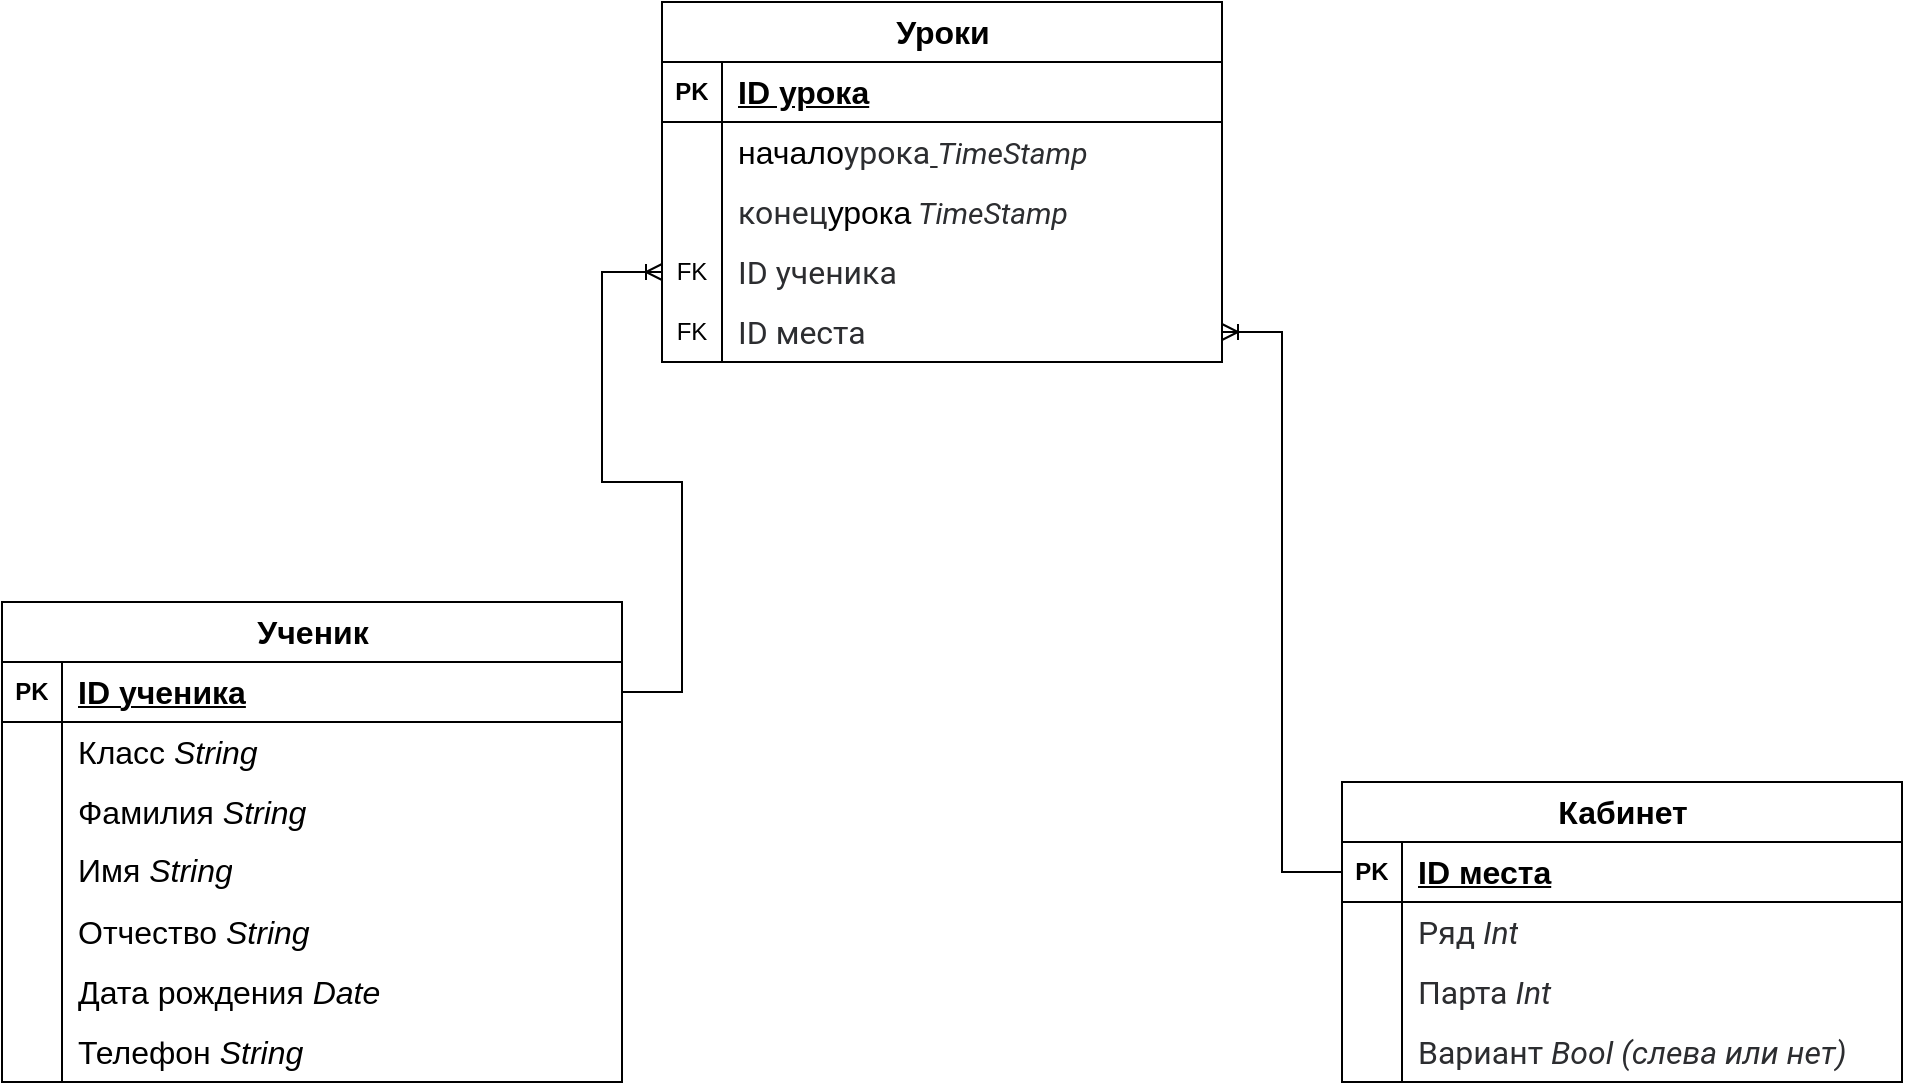 <mxfile version="21.2.3" type="github">
  <diagram name="Страница 1" id="Hz3bdUVL6ldet0Gd_fwV">
    <mxGraphModel dx="2261" dy="1935" grid="1" gridSize="10" guides="1" tooltips="1" connect="1" arrows="1" fold="1" page="1" pageScale="1" pageWidth="827" pageHeight="1169" math="0" shadow="0">
      <root>
        <mxCell id="0" />
        <mxCell id="1" parent="0" />
        <mxCell id="nngFoJDKILA1ESGJBJHr-27" value="&lt;font style=&quot;font-size: 16px;&quot;&gt;Ученик&lt;/font&gt;" style="shape=table;startSize=30;container=1;collapsible=1;childLayout=tableLayout;fixedRows=1;rowLines=0;fontStyle=1;align=center;resizeLast=1;html=1;" vertex="1" parent="1">
          <mxGeometry x="-810" y="-560" width="310" height="240" as="geometry" />
        </mxCell>
        <mxCell id="nngFoJDKILA1ESGJBJHr-28" value="" style="shape=tableRow;horizontal=0;startSize=0;swimlaneHead=0;swimlaneBody=0;fillColor=none;collapsible=0;dropTarget=0;points=[[0,0.5],[1,0.5]];portConstraint=eastwest;top=0;left=0;right=0;bottom=1;fontSize=16;" vertex="1" parent="nngFoJDKILA1ESGJBJHr-27">
          <mxGeometry y="30" width="310" height="30" as="geometry" />
        </mxCell>
        <mxCell id="nngFoJDKILA1ESGJBJHr-29" value="PK" style="shape=partialRectangle;connectable=0;fillColor=none;top=0;left=0;bottom=0;right=0;fontStyle=1;overflow=hidden;whiteSpace=wrap;html=1;" vertex="1" parent="nngFoJDKILA1ESGJBJHr-28">
          <mxGeometry width="30" height="30" as="geometry">
            <mxRectangle width="30" height="30" as="alternateBounds" />
          </mxGeometry>
        </mxCell>
        <mxCell id="nngFoJDKILA1ESGJBJHr-30" value="&lt;font style=&quot;font-size: 16px;&quot;&gt;ID ученика&lt;/font&gt;" style="shape=partialRectangle;connectable=0;fillColor=none;top=0;left=0;bottom=0;right=0;align=left;spacingLeft=6;fontStyle=5;overflow=hidden;whiteSpace=wrap;html=1;" vertex="1" parent="nngFoJDKILA1ESGJBJHr-28">
          <mxGeometry x="30" width="280" height="30" as="geometry">
            <mxRectangle width="280" height="30" as="alternateBounds" />
          </mxGeometry>
        </mxCell>
        <mxCell id="nngFoJDKILA1ESGJBJHr-31" value="" style="shape=tableRow;horizontal=0;startSize=0;swimlaneHead=0;swimlaneBody=0;fillColor=none;collapsible=0;dropTarget=0;points=[[0,0.5],[1,0.5]];portConstraint=eastwest;top=0;left=0;right=0;bottom=0;" vertex="1" parent="nngFoJDKILA1ESGJBJHr-27">
          <mxGeometry y="60" width="310" height="30" as="geometry" />
        </mxCell>
        <mxCell id="nngFoJDKILA1ESGJBJHr-32" value="" style="shape=partialRectangle;connectable=0;fillColor=none;top=0;left=0;bottom=0;right=0;editable=1;overflow=hidden;whiteSpace=wrap;html=1;" vertex="1" parent="nngFoJDKILA1ESGJBJHr-31">
          <mxGeometry width="30" height="30" as="geometry">
            <mxRectangle width="30" height="30" as="alternateBounds" />
          </mxGeometry>
        </mxCell>
        <mxCell id="nngFoJDKILA1ESGJBJHr-33" value="Класс &lt;i&gt;String&lt;/i&gt;" style="shape=partialRectangle;connectable=0;fillColor=none;top=0;left=0;bottom=0;right=0;align=left;spacingLeft=6;overflow=hidden;whiteSpace=wrap;html=1;fontSize=16;" vertex="1" parent="nngFoJDKILA1ESGJBJHr-31">
          <mxGeometry x="30" width="280" height="30" as="geometry">
            <mxRectangle width="280" height="30" as="alternateBounds" />
          </mxGeometry>
        </mxCell>
        <mxCell id="nngFoJDKILA1ESGJBJHr-34" value="" style="shape=tableRow;horizontal=0;startSize=0;swimlaneHead=0;swimlaneBody=0;fillColor=none;collapsible=0;dropTarget=0;points=[[0,0.5],[1,0.5]];portConstraint=eastwest;top=0;left=0;right=0;bottom=0;" vertex="1" parent="nngFoJDKILA1ESGJBJHr-27">
          <mxGeometry y="90" width="310" height="30" as="geometry" />
        </mxCell>
        <mxCell id="nngFoJDKILA1ESGJBJHr-35" value="" style="shape=partialRectangle;connectable=0;fillColor=none;top=0;left=0;bottom=0;right=0;editable=1;overflow=hidden;whiteSpace=wrap;html=1;" vertex="1" parent="nngFoJDKILA1ESGJBJHr-34">
          <mxGeometry width="30" height="30" as="geometry">
            <mxRectangle width="30" height="30" as="alternateBounds" />
          </mxGeometry>
        </mxCell>
        <mxCell id="nngFoJDKILA1ESGJBJHr-36" value="Фамилия &lt;i&gt;String&lt;/i&gt;" style="shape=partialRectangle;connectable=0;fillColor=none;top=0;left=0;bottom=0;right=0;align=left;spacingLeft=6;overflow=hidden;whiteSpace=wrap;html=1;fontSize=16;" vertex="1" parent="nngFoJDKILA1ESGJBJHr-34">
          <mxGeometry x="30" width="280" height="30" as="geometry">
            <mxRectangle width="280" height="30" as="alternateBounds" />
          </mxGeometry>
        </mxCell>
        <mxCell id="nngFoJDKILA1ESGJBJHr-37" value="" style="shape=tableRow;horizontal=0;startSize=0;swimlaneHead=0;swimlaneBody=0;fillColor=none;collapsible=0;dropTarget=0;points=[[0,0.5],[1,0.5]];portConstraint=eastwest;top=0;left=0;right=0;bottom=0;" vertex="1" parent="nngFoJDKILA1ESGJBJHr-27">
          <mxGeometry y="120" width="310" height="30" as="geometry" />
        </mxCell>
        <mxCell id="nngFoJDKILA1ESGJBJHr-38" value="" style="shape=partialRectangle;connectable=0;fillColor=none;top=0;left=0;bottom=0;right=0;editable=1;overflow=hidden;whiteSpace=wrap;html=1;" vertex="1" parent="nngFoJDKILA1ESGJBJHr-37">
          <mxGeometry width="30" height="30" as="geometry">
            <mxRectangle width="30" height="30" as="alternateBounds" />
          </mxGeometry>
        </mxCell>
        <mxCell id="nngFoJDKILA1ESGJBJHr-39" value="&lt;font style=&quot;font-size: 16px;&quot;&gt;Имя &lt;i&gt;String&lt;/i&gt;&lt;/font&gt;" style="shape=partialRectangle;connectable=0;fillColor=none;top=0;left=0;bottom=0;right=0;align=left;spacingLeft=6;overflow=hidden;whiteSpace=wrap;html=1;fontSize=17;" vertex="1" parent="nngFoJDKILA1ESGJBJHr-37">
          <mxGeometry x="30" width="280" height="30" as="geometry">
            <mxRectangle width="280" height="30" as="alternateBounds" />
          </mxGeometry>
        </mxCell>
        <mxCell id="nngFoJDKILA1ESGJBJHr-169" value="" style="shape=tableRow;horizontal=0;startSize=0;swimlaneHead=0;swimlaneBody=0;fillColor=none;collapsible=0;dropTarget=0;points=[[0,0.5],[1,0.5]];portConstraint=eastwest;top=0;left=0;right=0;bottom=0;" vertex="1" parent="nngFoJDKILA1ESGJBJHr-27">
          <mxGeometry y="150" width="310" height="30" as="geometry" />
        </mxCell>
        <mxCell id="nngFoJDKILA1ESGJBJHr-170" value="" style="shape=partialRectangle;connectable=0;fillColor=none;top=0;left=0;bottom=0;right=0;editable=1;overflow=hidden;whiteSpace=wrap;html=1;" vertex="1" parent="nngFoJDKILA1ESGJBJHr-169">
          <mxGeometry width="30" height="30" as="geometry">
            <mxRectangle width="30" height="30" as="alternateBounds" />
          </mxGeometry>
        </mxCell>
        <mxCell id="nngFoJDKILA1ESGJBJHr-171" value="Отчество &lt;i&gt;String&lt;/i&gt;" style="shape=partialRectangle;connectable=0;fillColor=none;top=0;left=0;bottom=0;right=0;align=left;spacingLeft=6;overflow=hidden;whiteSpace=wrap;html=1;fontSize=16;" vertex="1" parent="nngFoJDKILA1ESGJBJHr-169">
          <mxGeometry x="30" width="280" height="30" as="geometry">
            <mxRectangle width="280" height="30" as="alternateBounds" />
          </mxGeometry>
        </mxCell>
        <mxCell id="nngFoJDKILA1ESGJBJHr-172" value="" style="shape=tableRow;horizontal=0;startSize=0;swimlaneHead=0;swimlaneBody=0;fillColor=none;collapsible=0;dropTarget=0;points=[[0,0.5],[1,0.5]];portConstraint=eastwest;top=0;left=0;right=0;bottom=0;" vertex="1" parent="nngFoJDKILA1ESGJBJHr-27">
          <mxGeometry y="180" width="310" height="30" as="geometry" />
        </mxCell>
        <mxCell id="nngFoJDKILA1ESGJBJHr-173" value="" style="shape=partialRectangle;connectable=0;fillColor=none;top=0;left=0;bottom=0;right=0;editable=1;overflow=hidden;whiteSpace=wrap;html=1;" vertex="1" parent="nngFoJDKILA1ESGJBJHr-172">
          <mxGeometry width="30" height="30" as="geometry">
            <mxRectangle width="30" height="30" as="alternateBounds" />
          </mxGeometry>
        </mxCell>
        <mxCell id="nngFoJDKILA1ESGJBJHr-174" value="Дата рождения &lt;i&gt;Date&lt;/i&gt;" style="shape=partialRectangle;connectable=0;fillColor=none;top=0;left=0;bottom=0;right=0;align=left;spacingLeft=6;overflow=hidden;whiteSpace=wrap;html=1;fontSize=16;" vertex="1" parent="nngFoJDKILA1ESGJBJHr-172">
          <mxGeometry x="30" width="280" height="30" as="geometry">
            <mxRectangle width="280" height="30" as="alternateBounds" />
          </mxGeometry>
        </mxCell>
        <mxCell id="nngFoJDKILA1ESGJBJHr-194" value="" style="shape=tableRow;horizontal=0;startSize=0;swimlaneHead=0;swimlaneBody=0;fillColor=none;collapsible=0;dropTarget=0;points=[[0,0.5],[1,0.5]];portConstraint=eastwest;top=0;left=0;right=0;bottom=0;" vertex="1" parent="nngFoJDKILA1ESGJBJHr-27">
          <mxGeometry y="210" width="310" height="30" as="geometry" />
        </mxCell>
        <mxCell id="nngFoJDKILA1ESGJBJHr-195" value="" style="shape=partialRectangle;connectable=0;fillColor=none;top=0;left=0;bottom=0;right=0;editable=1;overflow=hidden;whiteSpace=wrap;html=1;" vertex="1" parent="nngFoJDKILA1ESGJBJHr-194">
          <mxGeometry width="30" height="30" as="geometry">
            <mxRectangle width="30" height="30" as="alternateBounds" />
          </mxGeometry>
        </mxCell>
        <mxCell id="nngFoJDKILA1ESGJBJHr-196" value="Телефон &lt;i&gt;String&lt;/i&gt;" style="shape=partialRectangle;connectable=0;fillColor=none;top=0;left=0;bottom=0;right=0;align=left;spacingLeft=6;overflow=hidden;whiteSpace=wrap;html=1;fontSize=16;" vertex="1" parent="nngFoJDKILA1ESGJBJHr-194">
          <mxGeometry x="30" width="280" height="30" as="geometry">
            <mxRectangle width="280" height="30" as="alternateBounds" />
          </mxGeometry>
        </mxCell>
        <mxCell id="nngFoJDKILA1ESGJBJHr-77" value="&lt;font style=&quot;font-size: 16px;&quot;&gt;Кабинет&lt;/font&gt;" style="shape=table;startSize=30;container=1;collapsible=1;childLayout=tableLayout;fixedRows=1;rowLines=0;fontStyle=1;align=center;resizeLast=1;html=1;" vertex="1" parent="1">
          <mxGeometry x="-140" y="-470" width="280" height="150" as="geometry" />
        </mxCell>
        <mxCell id="nngFoJDKILA1ESGJBJHr-78" value="" style="shape=tableRow;horizontal=0;startSize=0;swimlaneHead=0;swimlaneBody=0;fillColor=none;collapsible=0;dropTarget=0;points=[[0,0.5],[1,0.5]];portConstraint=eastwest;top=0;left=0;right=0;bottom=1;" vertex="1" parent="nngFoJDKILA1ESGJBJHr-77">
          <mxGeometry y="30" width="280" height="30" as="geometry" />
        </mxCell>
        <mxCell id="nngFoJDKILA1ESGJBJHr-79" value="PK" style="shape=partialRectangle;connectable=0;fillColor=none;top=0;left=0;bottom=0;right=0;fontStyle=1;overflow=hidden;whiteSpace=wrap;html=1;" vertex="1" parent="nngFoJDKILA1ESGJBJHr-78">
          <mxGeometry width="30" height="30" as="geometry">
            <mxRectangle width="30" height="30" as="alternateBounds" />
          </mxGeometry>
        </mxCell>
        <mxCell id="nngFoJDKILA1ESGJBJHr-80" value="ID места" style="shape=partialRectangle;connectable=0;fillColor=none;top=0;left=0;bottom=0;right=0;align=left;spacingLeft=6;fontStyle=5;overflow=hidden;whiteSpace=wrap;html=1;fontSize=16;" vertex="1" parent="nngFoJDKILA1ESGJBJHr-78">
          <mxGeometry x="30" width="250" height="30" as="geometry">
            <mxRectangle width="250" height="30" as="alternateBounds" />
          </mxGeometry>
        </mxCell>
        <mxCell id="nngFoJDKILA1ESGJBJHr-112" value="" style="shape=tableRow;horizontal=0;startSize=0;swimlaneHead=0;swimlaneBody=0;fillColor=none;collapsible=0;dropTarget=0;points=[[0,0.5],[1,0.5]];portConstraint=eastwest;top=0;left=0;right=0;bottom=0;" vertex="1" parent="nngFoJDKILA1ESGJBJHr-77">
          <mxGeometry y="60" width="280" height="30" as="geometry" />
        </mxCell>
        <mxCell id="nngFoJDKILA1ESGJBJHr-113" value="" style="shape=partialRectangle;connectable=0;fillColor=none;top=0;left=0;bottom=0;right=0;editable=1;overflow=hidden;whiteSpace=wrap;html=1;" vertex="1" parent="nngFoJDKILA1ESGJBJHr-112">
          <mxGeometry width="30" height="30" as="geometry">
            <mxRectangle width="30" height="30" as="alternateBounds" />
          </mxGeometry>
        </mxCell>
        <mxCell id="nngFoJDKILA1ESGJBJHr-114" value="&lt;font face=&quot;Roboto, San Francisco, Helvetica Neue, Helvetica, Arial&quot; color=&quot;#2c2d30&quot;&gt;&lt;span style=&quot;font-size: 16px; background-color: rgb(255, 255, 255);&quot;&gt;Ряд &lt;i&gt;Int&lt;/i&gt;&lt;/span&gt;&lt;/font&gt;" style="shape=partialRectangle;connectable=0;fillColor=none;top=0;left=0;bottom=0;right=0;align=left;spacingLeft=6;overflow=hidden;whiteSpace=wrap;html=1;" vertex="1" parent="nngFoJDKILA1ESGJBJHr-112">
          <mxGeometry x="30" width="250" height="30" as="geometry">
            <mxRectangle width="250" height="30" as="alternateBounds" />
          </mxGeometry>
        </mxCell>
        <mxCell id="nngFoJDKILA1ESGJBJHr-134" value="" style="shape=tableRow;horizontal=0;startSize=0;swimlaneHead=0;swimlaneBody=0;fillColor=none;collapsible=0;dropTarget=0;points=[[0,0.5],[1,0.5]];portConstraint=eastwest;top=0;left=0;right=0;bottom=0;" vertex="1" parent="nngFoJDKILA1ESGJBJHr-77">
          <mxGeometry y="90" width="280" height="30" as="geometry" />
        </mxCell>
        <mxCell id="nngFoJDKILA1ESGJBJHr-135" value="" style="shape=partialRectangle;connectable=0;fillColor=none;top=0;left=0;bottom=0;right=0;editable=1;overflow=hidden;whiteSpace=wrap;html=1;" vertex="1" parent="nngFoJDKILA1ESGJBJHr-134">
          <mxGeometry width="30" height="30" as="geometry">
            <mxRectangle width="30" height="30" as="alternateBounds" />
          </mxGeometry>
        </mxCell>
        <mxCell id="nngFoJDKILA1ESGJBJHr-136" value="&lt;font face=&quot;Roboto, San Francisco, Helvetica Neue, Helvetica, Arial&quot; color=&quot;#2c2d30&quot;&gt;&lt;span style=&quot;font-size: 16px; background-color: rgb(255, 255, 255);&quot;&gt;Парта &lt;i&gt;Int&lt;/i&gt;&lt;/span&gt;&lt;/font&gt;" style="shape=partialRectangle;connectable=0;fillColor=none;top=0;left=0;bottom=0;right=0;align=left;spacingLeft=6;overflow=hidden;whiteSpace=wrap;html=1;" vertex="1" parent="nngFoJDKILA1ESGJBJHr-134">
          <mxGeometry x="30" width="250" height="30" as="geometry">
            <mxRectangle width="250" height="30" as="alternateBounds" />
          </mxGeometry>
        </mxCell>
        <mxCell id="nngFoJDKILA1ESGJBJHr-137" value="" style="shape=tableRow;horizontal=0;startSize=0;swimlaneHead=0;swimlaneBody=0;fillColor=none;collapsible=0;dropTarget=0;points=[[0,0.5],[1,0.5]];portConstraint=eastwest;top=0;left=0;right=0;bottom=0;" vertex="1" parent="nngFoJDKILA1ESGJBJHr-77">
          <mxGeometry y="120" width="280" height="30" as="geometry" />
        </mxCell>
        <mxCell id="nngFoJDKILA1ESGJBJHr-138" value="" style="shape=partialRectangle;connectable=0;fillColor=none;top=0;left=0;bottom=0;right=0;editable=1;overflow=hidden;whiteSpace=wrap;html=1;" vertex="1" parent="nngFoJDKILA1ESGJBJHr-137">
          <mxGeometry width="30" height="30" as="geometry">
            <mxRectangle width="30" height="30" as="alternateBounds" />
          </mxGeometry>
        </mxCell>
        <mxCell id="nngFoJDKILA1ESGJBJHr-139" value="&lt;font face=&quot;Roboto, San Francisco, Helvetica Neue, Helvetica, Arial&quot; color=&quot;#2c2d30&quot;&gt;&lt;span style=&quot;font-size: 16px; background-color: rgb(255, 255, 255);&quot;&gt;Вариант &lt;i&gt;Bool (слева или нет)&lt;/i&gt;&lt;/span&gt;&lt;/font&gt;" style="shape=partialRectangle;connectable=0;fillColor=none;top=0;left=0;bottom=0;right=0;align=left;spacingLeft=6;overflow=hidden;whiteSpace=wrap;html=1;" vertex="1" parent="nngFoJDKILA1ESGJBJHr-137">
          <mxGeometry x="30" width="250" height="30" as="geometry">
            <mxRectangle width="250" height="30" as="alternateBounds" />
          </mxGeometry>
        </mxCell>
        <mxCell id="nngFoJDKILA1ESGJBJHr-255" value="&lt;span style=&quot;font-size: 16px;&quot;&gt;Уроки&lt;/span&gt;" style="shape=table;startSize=30;container=1;collapsible=1;childLayout=tableLayout;fixedRows=1;rowLines=0;fontStyle=1;align=center;resizeLast=1;html=1;" vertex="1" parent="1">
          <mxGeometry x="-480" y="-860" width="280" height="180" as="geometry" />
        </mxCell>
        <mxCell id="nngFoJDKILA1ESGJBJHr-256" value="" style="shape=tableRow;horizontal=0;startSize=0;swimlaneHead=0;swimlaneBody=0;fillColor=none;collapsible=0;dropTarget=0;points=[[0,0.5],[1,0.5]];portConstraint=eastwest;top=0;left=0;right=0;bottom=1;" vertex="1" parent="nngFoJDKILA1ESGJBJHr-255">
          <mxGeometry y="30" width="280" height="30" as="geometry" />
        </mxCell>
        <mxCell id="nngFoJDKILA1ESGJBJHr-257" value="PK" style="shape=partialRectangle;connectable=0;fillColor=none;top=0;left=0;bottom=0;right=0;fontStyle=1;overflow=hidden;whiteSpace=wrap;html=1;" vertex="1" parent="nngFoJDKILA1ESGJBJHr-256">
          <mxGeometry width="30" height="30" as="geometry">
            <mxRectangle width="30" height="30" as="alternateBounds" />
          </mxGeometry>
        </mxCell>
        <mxCell id="nngFoJDKILA1ESGJBJHr-258" value="ID урока" style="shape=partialRectangle;connectable=0;fillColor=none;top=0;left=0;bottom=0;right=0;align=left;spacingLeft=6;fontStyle=5;overflow=hidden;whiteSpace=wrap;html=1;fontSize=16;" vertex="1" parent="nngFoJDKILA1ESGJBJHr-256">
          <mxGeometry x="30" width="250" height="30" as="geometry">
            <mxRectangle width="250" height="30" as="alternateBounds" />
          </mxGeometry>
        </mxCell>
        <mxCell id="nngFoJDKILA1ESGJBJHr-259" value="" style="shape=tableRow;horizontal=0;startSize=0;swimlaneHead=0;swimlaneBody=0;fillColor=none;collapsible=0;dropTarget=0;points=[[0,0.5],[1,0.5]];portConstraint=eastwest;top=0;left=0;right=0;bottom=0;" vertex="1" parent="nngFoJDKILA1ESGJBJHr-255">
          <mxGeometry y="60" width="280" height="30" as="geometry" />
        </mxCell>
        <mxCell id="nngFoJDKILA1ESGJBJHr-260" value="" style="shape=partialRectangle;connectable=0;fillColor=none;top=0;left=0;bottom=0;right=0;editable=1;overflow=hidden;whiteSpace=wrap;html=1;" vertex="1" parent="nngFoJDKILA1ESGJBJHr-259">
          <mxGeometry width="30" height="30" as="geometry">
            <mxRectangle width="30" height="30" as="alternateBounds" />
          </mxGeometry>
        </mxCell>
        <mxCell id="nngFoJDKILA1ESGJBJHr-261" value="&lt;font style=&quot;font-size: 16px;&quot;&gt;начало&lt;span style=&quot;box-sizing: border-box; color: rgb(44, 45, 48); font-family: Roboto, &amp;quot;San Francisco&amp;quot;, &amp;quot;Helvetica Neue&amp;quot;, Helvetica, Arial; background-color: rgb(255, 255, 255);&quot;&gt;урока&lt;/span&gt;&lt;/font&gt;&lt;u style=&quot;box-sizing: border-box; color: rgb(44, 45, 48); font-family: Roboto, &amp;quot;San Francisco&amp;quot;, &amp;quot;Helvetica Neue&amp;quot;, Helvetica, Arial; font-size: 15px; background-color: rgb(255, 255, 255);&quot;&gt;&amp;nbsp;&lt;/u&gt;&lt;em style=&quot;box-sizing: border-box; color: rgb(44, 45, 48); font-family: Roboto, &amp;quot;San Francisco&amp;quot;, &amp;quot;Helvetica Neue&amp;quot;, Helvetica, Arial; font-size: 15px; background-color: rgb(255, 255, 255);&quot;&gt;TimeStamp&lt;/em&gt;" style="shape=partialRectangle;connectable=0;fillColor=none;top=0;left=0;bottom=0;right=0;align=left;spacingLeft=6;overflow=hidden;whiteSpace=wrap;html=1;" vertex="1" parent="nngFoJDKILA1ESGJBJHr-259">
          <mxGeometry x="30" width="250" height="30" as="geometry">
            <mxRectangle width="250" height="30" as="alternateBounds" />
          </mxGeometry>
        </mxCell>
        <mxCell id="nngFoJDKILA1ESGJBJHr-262" value="" style="shape=tableRow;horizontal=0;startSize=0;swimlaneHead=0;swimlaneBody=0;fillColor=none;collapsible=0;dropTarget=0;points=[[0,0.5],[1,0.5]];portConstraint=eastwest;top=0;left=0;right=0;bottom=0;" vertex="1" parent="nngFoJDKILA1ESGJBJHr-255">
          <mxGeometry y="90" width="280" height="30" as="geometry" />
        </mxCell>
        <mxCell id="nngFoJDKILA1ESGJBJHr-263" value="" style="shape=partialRectangle;connectable=0;fillColor=none;top=0;left=0;bottom=0;right=0;editable=1;overflow=hidden;whiteSpace=wrap;html=1;" vertex="1" parent="nngFoJDKILA1ESGJBJHr-262">
          <mxGeometry width="30" height="30" as="geometry">
            <mxRectangle width="30" height="30" as="alternateBounds" />
          </mxGeometry>
        </mxCell>
        <mxCell id="nngFoJDKILA1ESGJBJHr-264" value="&lt;font style=&quot;font-size: 16px;&quot;&gt;&lt;span style=&quot;box-sizing: border-box; color: rgb(44, 45, 48); font-family: Roboto, &amp;quot;San Francisco&amp;quot;, &amp;quot;Helvetica Neue&amp;quot;, Helvetica, Arial; background-color: rgb(255, 255, 255);&quot;&gt;конец&lt;/span&gt;урока&lt;/font&gt;&amp;nbsp;&lt;em style=&quot;box-sizing: border-box; color: rgb(44, 45, 48); font-family: Roboto, &amp;quot;San Francisco&amp;quot;, &amp;quot;Helvetica Neue&amp;quot;, Helvetica, Arial; font-size: 15px; background-color: rgb(255, 255, 255);&quot;&gt;TimeStamp&lt;/em&gt;" style="shape=partialRectangle;connectable=0;fillColor=none;top=0;left=0;bottom=0;right=0;align=left;spacingLeft=6;overflow=hidden;whiteSpace=wrap;html=1;" vertex="1" parent="nngFoJDKILA1ESGJBJHr-262">
          <mxGeometry x="30" width="250" height="30" as="geometry">
            <mxRectangle width="250" height="30" as="alternateBounds" />
          </mxGeometry>
        </mxCell>
        <mxCell id="nngFoJDKILA1ESGJBJHr-277" value="" style="shape=tableRow;horizontal=0;startSize=0;swimlaneHead=0;swimlaneBody=0;fillColor=none;collapsible=0;dropTarget=0;points=[[0,0.5],[1,0.5]];portConstraint=eastwest;top=0;left=0;right=0;bottom=0;" vertex="1" parent="nngFoJDKILA1ESGJBJHr-255">
          <mxGeometry y="120" width="280" height="30" as="geometry" />
        </mxCell>
        <mxCell id="nngFoJDKILA1ESGJBJHr-278" value="FK" style="shape=partialRectangle;connectable=0;fillColor=none;top=0;left=0;bottom=0;right=0;editable=1;overflow=hidden;whiteSpace=wrap;html=1;" vertex="1" parent="nngFoJDKILA1ESGJBJHr-277">
          <mxGeometry width="30" height="30" as="geometry">
            <mxRectangle width="30" height="30" as="alternateBounds" />
          </mxGeometry>
        </mxCell>
        <mxCell id="nngFoJDKILA1ESGJBJHr-279" value="&lt;font face=&quot;Roboto, San Francisco, Helvetica Neue, Helvetica, Arial&quot; color=&quot;#2c2d30&quot;&gt;&lt;span style=&quot;font-size: 16px; background-color: rgb(255, 255, 255);&quot;&gt;ID ученика&lt;/span&gt;&lt;/font&gt;" style="shape=partialRectangle;connectable=0;fillColor=none;top=0;left=0;bottom=0;right=0;align=left;spacingLeft=6;overflow=hidden;whiteSpace=wrap;html=1;" vertex="1" parent="nngFoJDKILA1ESGJBJHr-277">
          <mxGeometry x="30" width="250" height="30" as="geometry">
            <mxRectangle width="250" height="30" as="alternateBounds" />
          </mxGeometry>
        </mxCell>
        <mxCell id="nngFoJDKILA1ESGJBJHr-280" value="" style="shape=tableRow;horizontal=0;startSize=0;swimlaneHead=0;swimlaneBody=0;fillColor=none;collapsible=0;dropTarget=0;points=[[0,0.5],[1,0.5]];portConstraint=eastwest;top=0;left=0;right=0;bottom=0;" vertex="1" parent="nngFoJDKILA1ESGJBJHr-255">
          <mxGeometry y="150" width="280" height="30" as="geometry" />
        </mxCell>
        <mxCell id="nngFoJDKILA1ESGJBJHr-281" value="FK" style="shape=partialRectangle;connectable=0;fillColor=none;top=0;left=0;bottom=0;right=0;editable=1;overflow=hidden;whiteSpace=wrap;html=1;" vertex="1" parent="nngFoJDKILA1ESGJBJHr-280">
          <mxGeometry width="30" height="30" as="geometry">
            <mxRectangle width="30" height="30" as="alternateBounds" />
          </mxGeometry>
        </mxCell>
        <mxCell id="nngFoJDKILA1ESGJBJHr-282" value="&lt;font face=&quot;Roboto, San Francisco, Helvetica Neue, Helvetica, Arial&quot; color=&quot;#2c2d30&quot;&gt;&lt;span style=&quot;font-size: 16px; background-color: rgb(255, 255, 255);&quot;&gt;ID места&lt;/span&gt;&lt;/font&gt;" style="shape=partialRectangle;connectable=0;fillColor=none;top=0;left=0;bottom=0;right=0;align=left;spacingLeft=6;overflow=hidden;whiteSpace=wrap;html=1;" vertex="1" parent="nngFoJDKILA1ESGJBJHr-280">
          <mxGeometry x="30" width="250" height="30" as="geometry">
            <mxRectangle width="250" height="30" as="alternateBounds" />
          </mxGeometry>
        </mxCell>
        <mxCell id="nngFoJDKILA1ESGJBJHr-283" value="" style="edgeStyle=entityRelationEdgeStyle;fontSize=12;html=1;endArrow=ERoneToMany;rounded=0;exitX=1;exitY=0.5;exitDx=0;exitDy=0;" edge="1" parent="1" source="nngFoJDKILA1ESGJBJHr-28" target="nngFoJDKILA1ESGJBJHr-277">
          <mxGeometry width="100" height="100" relative="1" as="geometry">
            <mxPoint x="-570" y="-630" as="sourcePoint" />
            <mxPoint x="-470" y="-730" as="targetPoint" />
          </mxGeometry>
        </mxCell>
        <mxCell id="nngFoJDKILA1ESGJBJHr-284" value="" style="edgeStyle=entityRelationEdgeStyle;fontSize=12;html=1;endArrow=ERoneToMany;rounded=0;exitX=0;exitY=0.5;exitDx=0;exitDy=0;" edge="1" parent="1" source="nngFoJDKILA1ESGJBJHr-78" target="nngFoJDKILA1ESGJBJHr-280">
          <mxGeometry width="100" height="100" relative="1" as="geometry">
            <mxPoint x="-300" y="-590" as="sourcePoint" />
            <mxPoint x="-200" y="-690" as="targetPoint" />
          </mxGeometry>
        </mxCell>
      </root>
    </mxGraphModel>
  </diagram>
</mxfile>
